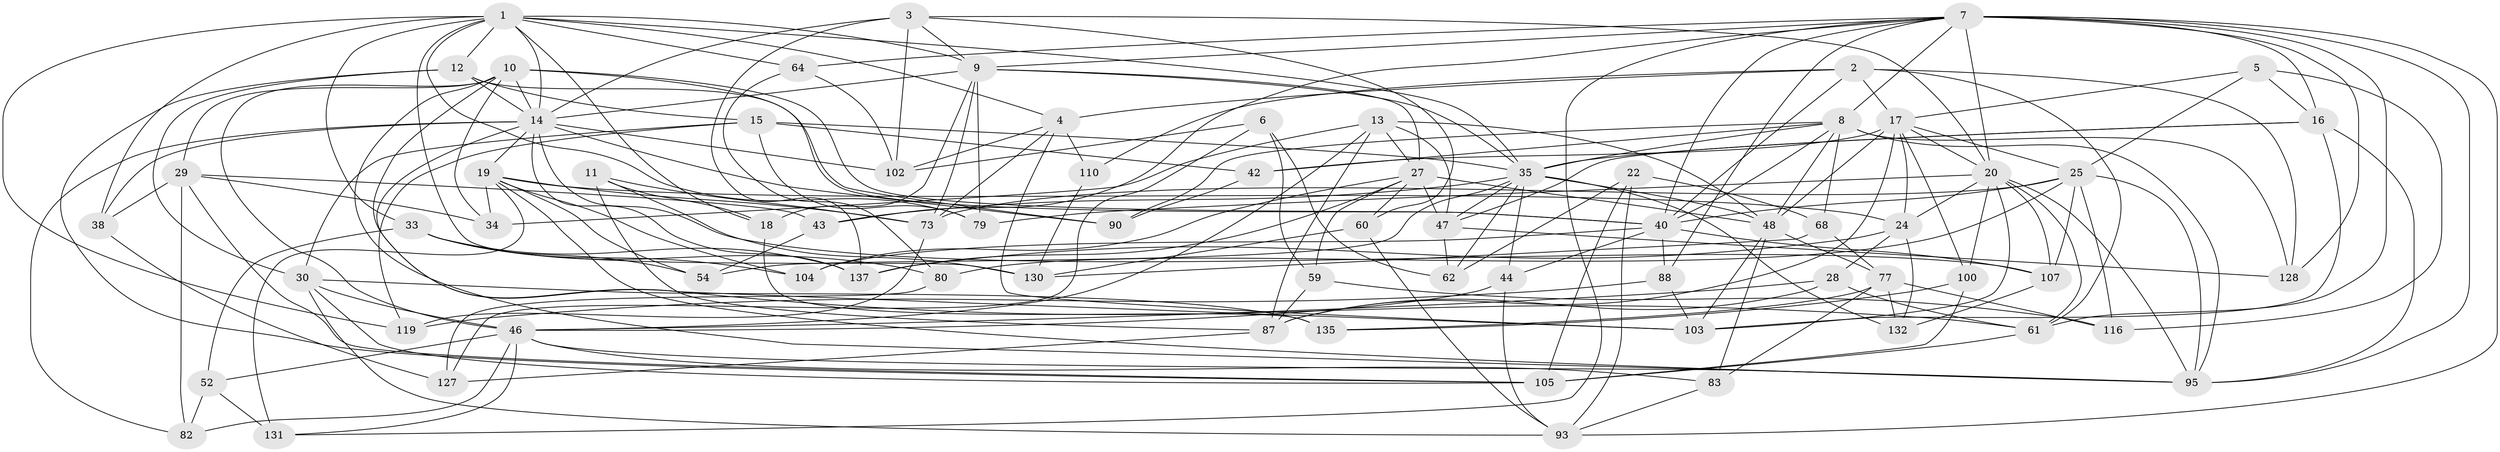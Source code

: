 // original degree distribution, {4: 1.0}
// Generated by graph-tools (version 1.1) at 2025/21/03/04/25 18:21:01]
// undirected, 73 vertices, 212 edges
graph export_dot {
graph [start="1"]
  node [color=gray90,style=filled];
  1 [super="+45+56+117"];
  2 [super="+36"];
  3 [super="+55"];
  4 [super="+72"];
  5;
  6;
  7 [super="+39+21+101"];
  8 [super="+49+129+94"];
  9 [super="+23+78"];
  10 [super="+75"];
  11;
  12 [super="+70"];
  13 [super="+32"];
  14 [super="+112+96+67"];
  15 [super="+69"];
  16 [super="+31"];
  17 [super="+74+122+92"];
  18;
  19 [super="+99+97"];
  20 [super="+136+85"];
  22;
  24 [super="+26"];
  25 [super="+89+50+98"];
  27 [super="+57+37"];
  28;
  29 [super="+63"];
  30 [super="+121"];
  33 [super="+41"];
  34;
  35 [super="+58+53"];
  38;
  40 [super="+114+66"];
  42;
  43;
  44;
  46 [super="+65"];
  47 [super="+145"];
  48 [super="+81+147"];
  52;
  54;
  59;
  60;
  61 [super="+111"];
  62;
  64;
  68;
  73 [super="+115"];
  77 [super="+144"];
  79;
  80;
  82;
  83;
  87 [super="+133"];
  88;
  90;
  93 [super="+108"];
  95 [super="+140+134"];
  100;
  102 [super="+126"];
  103 [super="+123"];
  104;
  105 [super="+125"];
  107 [super="+141"];
  110;
  116;
  119;
  127;
  128;
  130 [super="+143"];
  131;
  132;
  135;
  137 [super="+139"];
  1 -- 38;
  1 -- 12;
  1 -- 79;
  1 -- 130;
  1 -- 4;
  1 -- 119;
  1 -- 14;
  1 -- 9;
  1 -- 35;
  1 -- 64;
  1 -- 33;
  1 -- 18;
  2 -- 128;
  2 -- 17;
  2 -- 4;
  2 -- 40;
  2 -- 61;
  2 -- 110;
  3 -- 137 [weight=2];
  3 -- 20;
  3 -- 102 [weight=2];
  3 -- 9 [weight=2];
  3 -- 60;
  3 -- 14 [weight=2];
  4 -- 110;
  4 -- 103;
  4 -- 102;
  4 -- 73;
  5 -- 116;
  5 -- 17;
  5 -- 25;
  5 -- 16;
  6 -- 62;
  6 -- 59;
  6 -- 127;
  6 -- 102;
  7 -- 16;
  7 -- 88;
  7 -- 131;
  7 -- 40;
  7 -- 64;
  7 -- 8 [weight=2];
  7 -- 43;
  7 -- 93;
  7 -- 95;
  7 -- 128;
  7 -- 20;
  7 -- 61;
  7 -- 9;
  8 -- 90;
  8 -- 48;
  8 -- 42;
  8 -- 128;
  8 -- 40;
  8 -- 68;
  8 -- 95;
  8 -- 35;
  9 -- 79;
  9 -- 18;
  9 -- 14;
  9 -- 73;
  9 -- 27;
  9 -- 35;
  10 -- 95;
  10 -- 40;
  10 -- 14;
  10 -- 34;
  10 -- 61;
  10 -- 90;
  10 -- 29;
  10 -- 46;
  11 -- 73;
  11 -- 18;
  11 -- 87;
  11 -- 130;
  12 -- 30;
  12 -- 40;
  12 -- 15;
  12 -- 14;
  12 -- 105;
  13 -- 87;
  13 -- 46;
  13 -- 48;
  13 -- 34;
  13 -- 27;
  13 -- 47;
  14 -- 82;
  14 -- 38;
  14 -- 103;
  14 -- 19;
  14 -- 137;
  14 -- 107;
  14 -- 90;
  14 -- 102;
  15 -- 30;
  15 -- 79;
  15 -- 42;
  15 -- 119;
  15 -- 35;
  16 -- 103;
  16 -- 47;
  16 -- 95;
  16 -- 35;
  17 -- 100;
  17 -- 87;
  17 -- 24;
  17 -- 42;
  17 -- 25 [weight=2];
  17 -- 48;
  17 -- 20;
  18 -- 135;
  19 -- 73;
  19 -- 34;
  19 -- 54;
  19 -- 104;
  19 -- 131;
  19 -- 24;
  19 -- 95;
  20 -- 61;
  20 -- 103;
  20 -- 95;
  20 -- 100;
  20 -- 24;
  20 -- 107;
  20 -- 79;
  22 -- 68;
  22 -- 62;
  22 -- 105;
  22 -- 93;
  24 -- 28;
  24 -- 137;
  24 -- 132;
  25 -- 80;
  25 -- 107 [weight=2];
  25 -- 116;
  25 -- 40;
  25 -- 95;
  25 -- 73;
  27 -- 59;
  27 -- 60;
  27 -- 48;
  27 -- 104;
  27 -- 137;
  27 -- 47;
  28 -- 61;
  28 -- 87;
  28 -- 46;
  29 -- 38;
  29 -- 82;
  29 -- 34;
  29 -- 105;
  29 -- 43;
  30 -- 135;
  30 -- 46;
  30 -- 93;
  30 -- 105;
  33 -- 104;
  33 -- 54;
  33 -- 80;
  33 -- 137;
  33 -- 52;
  35 -- 44;
  35 -- 43;
  35 -- 132;
  35 -- 48;
  35 -- 54;
  35 -- 62;
  35 -- 47;
  38 -- 127;
  40 -- 88;
  40 -- 44;
  40 -- 107;
  40 -- 104;
  42 -- 90;
  43 -- 54;
  44 -- 93;
  44 -- 46;
  46 -- 52;
  46 -- 83;
  46 -- 131;
  46 -- 82;
  46 -- 95;
  47 -- 62;
  47 -- 128;
  48 -- 77;
  48 -- 83;
  48 -- 103;
  52 -- 82;
  52 -- 131;
  59 -- 116;
  59 -- 87;
  60 -- 130;
  60 -- 93;
  61 -- 105;
  64 -- 80;
  64 -- 102;
  68 -- 130;
  68 -- 77;
  73 -- 119;
  77 -- 132;
  77 -- 83;
  77 -- 135;
  77 -- 116;
  80 -- 127;
  83 -- 93;
  87 -- 127;
  88 -- 103;
  88 -- 119;
  100 -- 135;
  100 -- 105;
  107 -- 132;
  110 -- 130 [weight=2];
}
